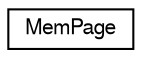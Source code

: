 digraph "Graphical Class Hierarchy"
{
  edge [fontname="FreeSans",fontsize="10",labelfontname="FreeSans",labelfontsize="10"];
  node [fontname="FreeSans",fontsize="10",shape=record];
  rankdir="LR";
  Node0 [label="MemPage",height=0.2,width=0.4,color="black", fillcolor="white", style="filled",URL="$structMemPage.html"];
}
